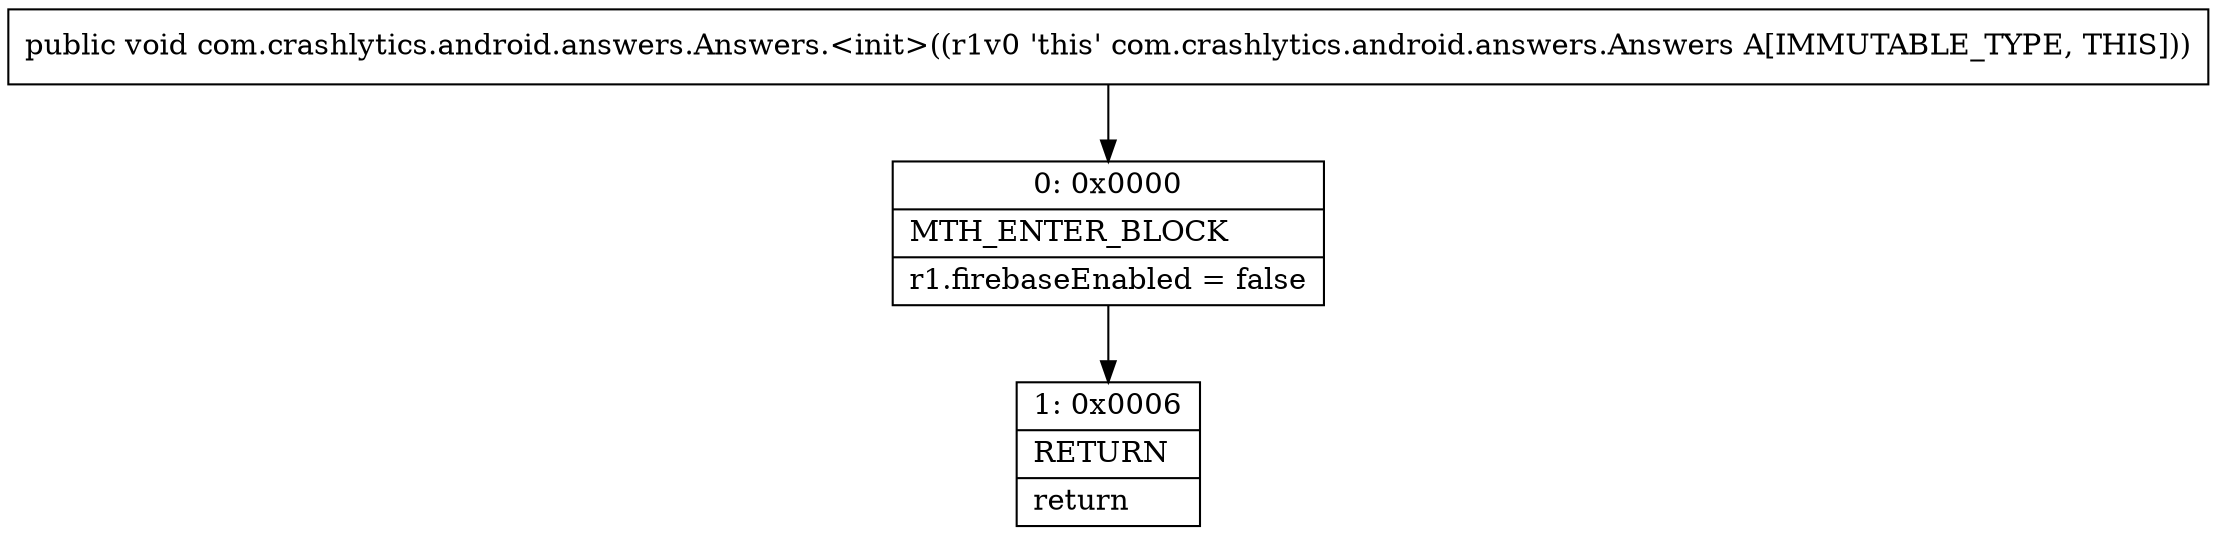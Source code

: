 digraph "CFG forcom.crashlytics.android.answers.Answers.\<init\>()V" {
Node_0 [shape=record,label="{0\:\ 0x0000|MTH_ENTER_BLOCK\l|r1.firebaseEnabled = false\l}"];
Node_1 [shape=record,label="{1\:\ 0x0006|RETURN\l|return\l}"];
MethodNode[shape=record,label="{public void com.crashlytics.android.answers.Answers.\<init\>((r1v0 'this' com.crashlytics.android.answers.Answers A[IMMUTABLE_TYPE, THIS])) }"];
MethodNode -> Node_0;
Node_0 -> Node_1;
}

